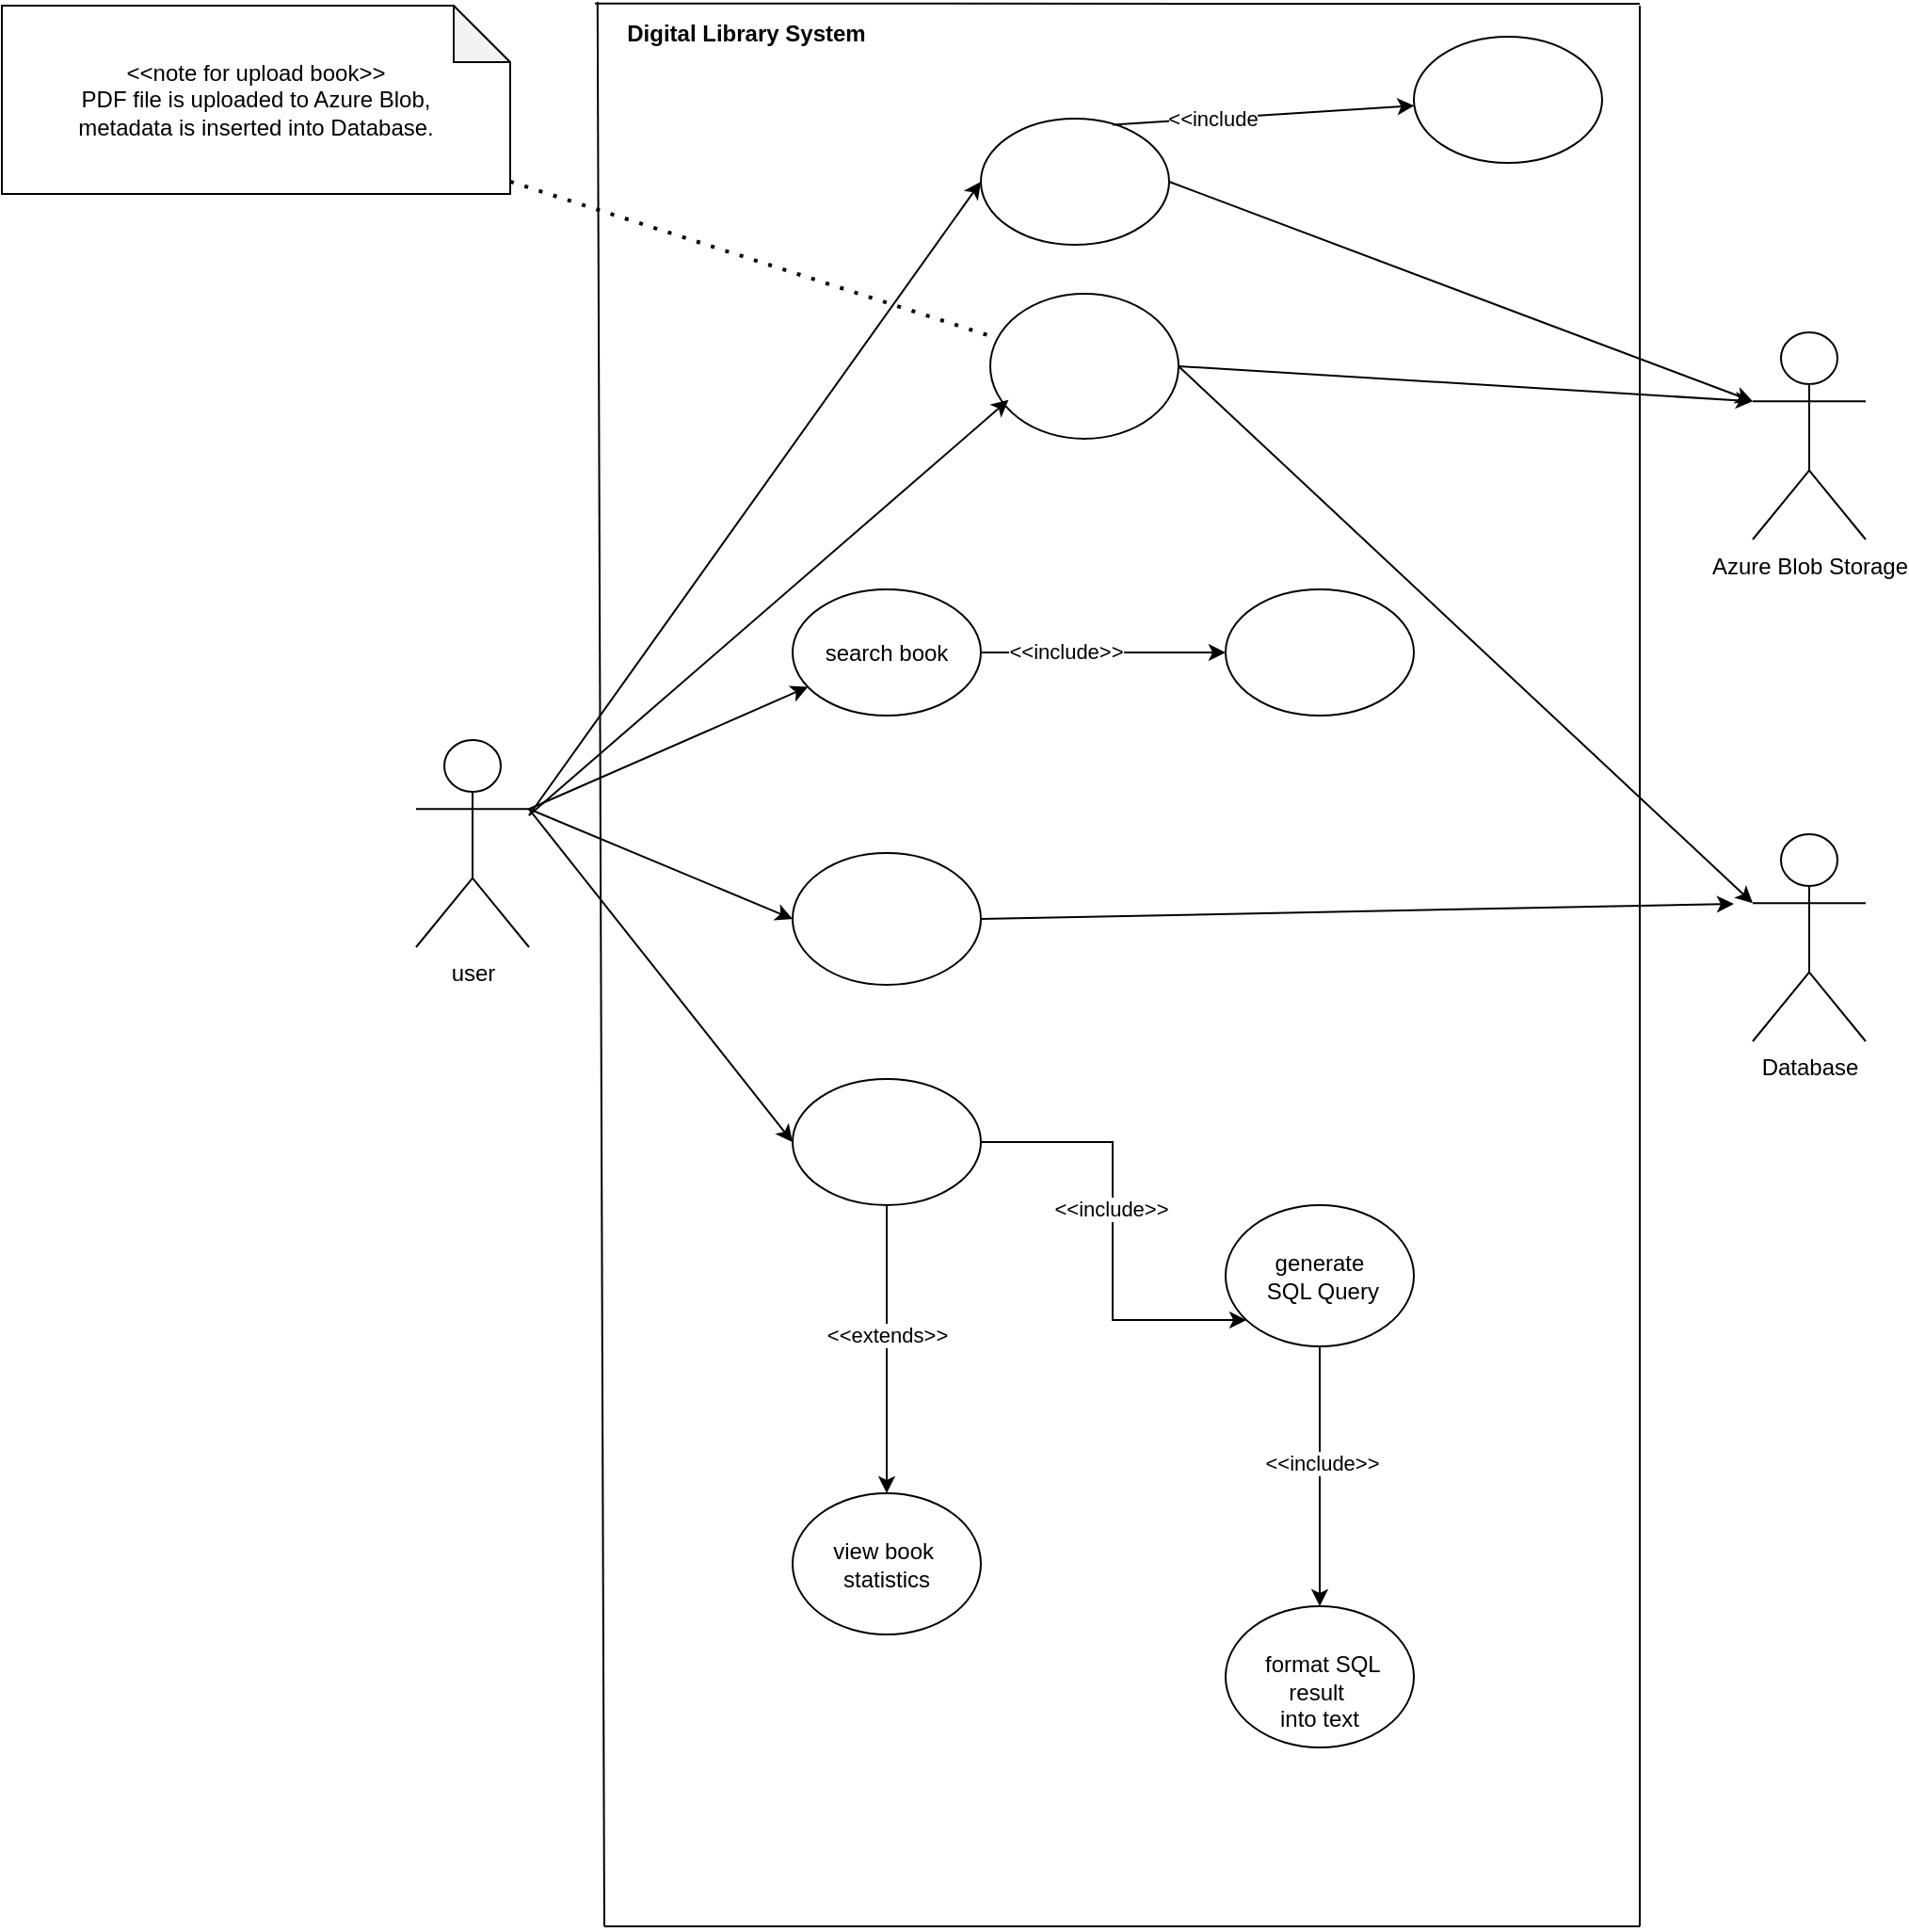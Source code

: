 <mxfile version="26.2.13">
  <diagram name="Page-1" id="1VFUJMWtASN7bPdzfKM9">
    <mxGraphModel dx="2137" dy="2027" grid="0" gridSize="10" guides="1" tooltips="1" connect="1" arrows="1" fold="1" page="1" pageScale="1" pageWidth="850" pageHeight="1100" math="0" shadow="0">
      <root>
        <mxCell id="0" />
        <mxCell id="1" parent="0" />
        <mxCell id="RGLvo1fD2Tz0ZzWC8whz-1" value="user" style="shape=umlActor;verticalLabelPosition=bottom;verticalAlign=top;html=1;outlineConnect=0;" vertex="1" parent="1">
          <mxGeometry x="20" y="160" width="60" height="110" as="geometry" />
        </mxCell>
        <mxCell id="RGLvo1fD2Tz0ZzWC8whz-18" value="&lt;span style=&quot;text-wrap-mode: nowrap;&quot;&gt;search book&lt;/span&gt;" style="ellipse;whiteSpace=wrap;html=1;" vertex="1" parent="1">
          <mxGeometry x="220" y="80" width="100" height="67" as="geometry" />
        </mxCell>
        <mxCell id="RGLvo1fD2Tz0ZzWC8whz-21" value="&lt;font&gt;&lt;span style=&quot;caret-color: rgb(18, 18, 18); text-wrap-mode: nowrap; color: light-dark(rgb(255, 255, 255), rgb(255, 255, 255));&quot;&gt;filter book&lt;/span&gt;&lt;/font&gt;" style="ellipse;whiteSpace=wrap;html=1;" vertex="1" parent="1">
          <mxGeometry x="450" y="80" width="100" height="67" as="geometry" />
        </mxCell>
        <mxCell id="RGLvo1fD2Tz0ZzWC8whz-71" style="edgeStyle=orthogonalEdgeStyle;rounded=0;orthogonalLoop=1;jettySize=auto;html=1;exitX=1;exitY=0.5;exitDx=0;exitDy=0;" edge="1" parent="1" source="RGLvo1fD2Tz0ZzWC8whz-22" target="RGLvo1fD2Tz0ZzWC8whz-23">
          <mxGeometry relative="1" as="geometry">
            <Array as="points">
              <mxPoint x="390" y="374" />
              <mxPoint x="390" y="468" />
            </Array>
          </mxGeometry>
        </mxCell>
        <mxCell id="RGLvo1fD2Tz0ZzWC8whz-72" value="&amp;lt;&amp;lt;include&amp;gt;&amp;gt;" style="edgeLabel;html=1;align=center;verticalAlign=middle;resizable=0;points=[];" vertex="1" connectable="0" parent="RGLvo1fD2Tz0ZzWC8whz-71">
          <mxGeometry x="-0.108" y="-1" relative="1" as="geometry">
            <mxPoint as="offset" />
          </mxGeometry>
        </mxCell>
        <mxCell id="RGLvo1fD2Tz0ZzWC8whz-22" value="&lt;font&gt;&lt;span style=&quot;caret-color: rgb(18, 18, 18); text-wrap-mode: nowrap; color: light-dark(rgb(255, 255, 255), rgb(255, 255, 255));&quot;&gt;ask AI Librarian&lt;/span&gt;&lt;/font&gt;" style="ellipse;whiteSpace=wrap;html=1;" vertex="1" parent="1">
          <mxGeometry x="220" y="340" width="100" height="67" as="geometry" />
        </mxCell>
        <mxCell id="RGLvo1fD2Tz0ZzWC8whz-69" style="edgeStyle=orthogonalEdgeStyle;rounded=0;orthogonalLoop=1;jettySize=auto;html=1;exitX=0.5;exitY=1;exitDx=0;exitDy=0;entryX=0.5;entryY=0;entryDx=0;entryDy=0;" edge="1" parent="1" source="RGLvo1fD2Tz0ZzWC8whz-23" target="RGLvo1fD2Tz0ZzWC8whz-64">
          <mxGeometry relative="1" as="geometry" />
        </mxCell>
        <mxCell id="RGLvo1fD2Tz0ZzWC8whz-70" value="&amp;lt;&amp;lt;include&amp;gt;&amp;gt;" style="edgeLabel;html=1;align=center;verticalAlign=middle;resizable=0;points=[];" vertex="1" connectable="0" parent="RGLvo1fD2Tz0ZzWC8whz-69">
          <mxGeometry x="-0.117" y="1" relative="1" as="geometry">
            <mxPoint y="1" as="offset" />
          </mxGeometry>
        </mxCell>
        <mxCell id="RGLvo1fD2Tz0ZzWC8whz-23" value="&lt;span style=&quot;caret-color: rgb(255, 255, 255); font-family: Helvetica; font-size: 12px; font-style: normal; font-variant-caps: normal; font-weight: 400; letter-spacing: normal; text-indent: 0px; text-transform: none; white-space: nowrap; word-spacing: 0px; -webkit-text-stroke-width: 0px; text-decoration: none; float: none; color: light-dark(rgb(0, 0, 0), rgb(255, 255, 255)); display: inline !important;&quot;&gt;generate&lt;/span&gt;&lt;div&gt;&lt;span style=&quot;caret-color: rgb(255, 255, 255); font-family: Helvetica; font-size: 12px; font-style: normal; font-variant-caps: normal; font-weight: 400; letter-spacing: normal; text-indent: 0px; text-transform: none; white-space: nowrap; word-spacing: 0px; -webkit-text-stroke-width: 0px; text-decoration: none; float: none; color: light-dark(rgb(0, 0, 0), rgb(255, 255, 255)); display: inline !important;&quot;&gt;&amp;nbsp;SQL Query&lt;/span&gt;&lt;/div&gt;" style="ellipse;whiteSpace=wrap;html=1;align=center;" vertex="1" parent="1">
          <mxGeometry x="450" y="407" width="100" height="75" as="geometry" />
        </mxCell>
        <mxCell id="RGLvo1fD2Tz0ZzWC8whz-24" value="&lt;span style=&quot;caret-color: rgb(255, 255, 255); font-family: Helvetica; font-size: 12px; font-style: normal; font-variant-caps: normal; font-weight: 400; letter-spacing: normal; text-align: center; text-indent: 0px; text-transform: none; white-space: nowrap; word-spacing: 0px; -webkit-text-stroke-width: 0px; text-decoration: none; float: none; color: light-dark(rgb(255, 255, 255), rgb(255, 255, 255)); display: inline !important;&quot;&gt;view authors&lt;/span&gt;" style="ellipse;whiteSpace=wrap;html=1;" vertex="1" parent="1">
          <mxGeometry x="220" y="220" width="100" height="70" as="geometry" />
        </mxCell>
        <mxCell id="RGLvo1fD2Tz0ZzWC8whz-28" style="edgeStyle=orthogonalEdgeStyle;rounded=0;orthogonalLoop=1;jettySize=auto;html=1;exitX=1;exitY=0.5;exitDx=0;exitDy=0;" edge="1" parent="1" source="RGLvo1fD2Tz0ZzWC8whz-18" target="RGLvo1fD2Tz0ZzWC8whz-21">
          <mxGeometry relative="1" as="geometry">
            <mxPoint x="450" y="173" as="targetPoint" />
          </mxGeometry>
        </mxCell>
        <mxCell id="RGLvo1fD2Tz0ZzWC8whz-31" value="&amp;lt;&amp;lt;include&amp;gt;&amp;gt;" style="edgeLabel;html=1;align=center;verticalAlign=middle;resizable=0;points=[];" vertex="1" connectable="0" parent="RGLvo1fD2Tz0ZzWC8whz-28">
          <mxGeometry x="-0.316" y="1" relative="1" as="geometry">
            <mxPoint as="offset" />
          </mxGeometry>
        </mxCell>
        <mxCell id="RGLvo1fD2Tz0ZzWC8whz-38" value="" style="endArrow=none;html=1;rounded=0;entryX=-0.024;entryY=-0.067;entryDx=0;entryDy=0;entryPerimeter=0;" edge="1" parent="1" target="RGLvo1fD2Tz0ZzWC8whz-50">
          <mxGeometry width="50" height="50" relative="1" as="geometry">
            <mxPoint x="120" y="790" as="sourcePoint" />
            <mxPoint x="120" y="20" as="targetPoint" />
          </mxGeometry>
        </mxCell>
        <mxCell id="RGLvo1fD2Tz0ZzWC8whz-41" value="" style="endArrow=none;html=1;rounded=0;" edge="1" parent="1">
          <mxGeometry width="50" height="50" relative="1" as="geometry">
            <mxPoint x="670" y="-231" as="sourcePoint" />
            <mxPoint x="115" y="-231.11" as="targetPoint" />
          </mxGeometry>
        </mxCell>
        <mxCell id="RGLvo1fD2Tz0ZzWC8whz-42" value="" style="endArrow=none;html=1;rounded=0;" edge="1" parent="1">
          <mxGeometry width="50" height="50" relative="1" as="geometry">
            <mxPoint x="120" y="790" as="sourcePoint" />
            <mxPoint x="670" y="790" as="targetPoint" />
          </mxGeometry>
        </mxCell>
        <mxCell id="RGLvo1fD2Tz0ZzWC8whz-43" value="" style="endArrow=none;html=1;rounded=0;" edge="1" parent="1">
          <mxGeometry width="50" height="50" relative="1" as="geometry">
            <mxPoint x="670" y="790" as="sourcePoint" />
            <mxPoint x="670" y="-230" as="targetPoint" />
          </mxGeometry>
        </mxCell>
        <mxCell id="RGLvo1fD2Tz0ZzWC8whz-45" value="" style="endArrow=classic;html=1;rounded=0;exitX=1;exitY=0.333;exitDx=0;exitDy=0;exitPerimeter=0;" edge="1" parent="1" source="RGLvo1fD2Tz0ZzWC8whz-1" target="RGLvo1fD2Tz0ZzWC8whz-18">
          <mxGeometry width="50" height="50" relative="1" as="geometry">
            <mxPoint x="380" y="350" as="sourcePoint" />
            <mxPoint x="430" y="300" as="targetPoint" />
          </mxGeometry>
        </mxCell>
        <mxCell id="RGLvo1fD2Tz0ZzWC8whz-47" value="" style="endArrow=classic;html=1;rounded=0;exitX=1;exitY=0.333;exitDx=0;exitDy=0;exitPerimeter=0;entryX=0;entryY=0.5;entryDx=0;entryDy=0;" edge="1" parent="1" source="RGLvo1fD2Tz0ZzWC8whz-1" target="RGLvo1fD2Tz0ZzWC8whz-22">
          <mxGeometry width="50" height="50" relative="1" as="geometry">
            <mxPoint x="40" y="275" as="sourcePoint" />
            <mxPoint x="188" y="210" as="targetPoint" />
          </mxGeometry>
        </mxCell>
        <mxCell id="RGLvo1fD2Tz0ZzWC8whz-48" value="" style="endArrow=classic;html=1;rounded=0;entryX=0;entryY=0.5;entryDx=0;entryDy=0;exitX=1;exitY=0.333;exitDx=0;exitDy=0;exitPerimeter=0;" edge="1" parent="1" source="RGLvo1fD2Tz0ZzWC8whz-1" target="RGLvo1fD2Tz0ZzWC8whz-24">
          <mxGeometry width="50" height="50" relative="1" as="geometry">
            <mxPoint x="80" y="200" as="sourcePoint" />
            <mxPoint x="248" y="152" as="targetPoint" />
          </mxGeometry>
        </mxCell>
        <mxCell id="RGLvo1fD2Tz0ZzWC8whz-50" value="&lt;b&gt;Digital Library System&lt;/b&gt;" style="text;html=1;align=center;verticalAlign=middle;resizable=0;points=[];autosize=1;strokeColor=none;fillColor=none;" vertex="1" parent="1">
          <mxGeometry x="120" y="-230" width="150" height="30" as="geometry" />
        </mxCell>
        <mxCell id="RGLvo1fD2Tz0ZzWC8whz-54" value="Azure Blob Storage" style="shape=umlActor;verticalLabelPosition=bottom;verticalAlign=top;html=1;outlineConnect=0;" vertex="1" parent="1">
          <mxGeometry x="730" y="-56.5" width="60" height="110" as="geometry" />
        </mxCell>
        <mxCell id="RGLvo1fD2Tz0ZzWC8whz-58" value="Database" style="shape=umlActor;verticalLabelPosition=bottom;verticalAlign=top;html=1;outlineConnect=0;" vertex="1" parent="1">
          <mxGeometry x="730" y="210" width="60" height="110" as="geometry" />
        </mxCell>
        <mxCell id="RGLvo1fD2Tz0ZzWC8whz-59" value="&lt;span style=&quot;caret-color: rgb(255, 255, 255); font-family: Helvetica; font-size: 12px; font-style: normal; font-variant-caps: normal; font-weight: 400; letter-spacing: normal; text-align: center; text-indent: 0px; text-transform: none; white-space: nowrap; word-spacing: 0px; -webkit-text-stroke-width: 0px; text-decoration: none; float: none; color: light-dark(rgb(255, 255, 255), rgb(255, 255, 255)); display: inline !important;&quot;&gt;upload book&lt;/span&gt;" style="ellipse;whiteSpace=wrap;html=1;" vertex="1" parent="1">
          <mxGeometry x="325" y="-77" width="100" height="77" as="geometry" />
        </mxCell>
        <mxCell id="RGLvo1fD2Tz0ZzWC8whz-60" value="&lt;span style=&quot;caret-color: rgb(255, 255, 255); font-family: Helvetica; font-size: 12px; font-style: normal; font-variant-caps: normal; font-weight: 400; letter-spacing: normal; text-align: center; text-indent: 0px; text-transform: none; white-space: nowrap; word-spacing: 0px; -webkit-text-stroke-width: 0px; text-decoration: none; float: none; color: light-dark(rgb(255, 255, 255), rgb(255, 255, 255)); display: inline !important;&quot;&gt;download book&lt;/span&gt;" style="ellipse;whiteSpace=wrap;html=1;" vertex="1" parent="1">
          <mxGeometry x="320" y="-170" width="100" height="67" as="geometry" />
        </mxCell>
        <mxCell id="RGLvo1fD2Tz0ZzWC8whz-61" value="" style="endArrow=classic;html=1;rounded=0;entryX=0.097;entryY=0.732;entryDx=0;entryDy=0;entryPerimeter=0;" edge="1" parent="1" target="RGLvo1fD2Tz0ZzWC8whz-59">
          <mxGeometry width="50" height="50" relative="1" as="geometry">
            <mxPoint x="80" y="200" as="sourcePoint" />
            <mxPoint x="210" y="13.5" as="targetPoint" />
          </mxGeometry>
        </mxCell>
        <mxCell id="RGLvo1fD2Tz0ZzWC8whz-64" value="&lt;div&gt;&lt;font&gt;&lt;span style=&quot;caret-color: rgb(18, 18, 18); text-wrap-mode: nowrap; color: light-dark(rgb(0, 0, 0), rgb(255, 255, 255));&quot;&gt;&lt;br&gt;&lt;/span&gt;&lt;/font&gt;&lt;/div&gt;&lt;font&gt;&lt;span style=&quot;caret-color: rgb(18, 18, 18); text-wrap-mode: nowrap; color: light-dark(rgb(0, 0, 0), rgb(255, 255, 255));&quot;&gt;&amp;nbsp;format SQL result&amp;nbsp;&lt;/span&gt;&lt;/font&gt;&lt;div&gt;&lt;font&gt;&lt;span style=&quot;caret-color: rgb(18, 18, 18); text-wrap-mode: nowrap; color: light-dark(rgb(0, 0, 0), rgb(255, 255, 255));&quot;&gt;into text&lt;/span&gt;&lt;/font&gt;&lt;/div&gt;" style="ellipse;whiteSpace=wrap;html=1;align=center;" vertex="1" parent="1">
          <mxGeometry x="450" y="620" width="100" height="75" as="geometry" />
        </mxCell>
        <mxCell id="RGLvo1fD2Tz0ZzWC8whz-75" value="" style="endArrow=classic;html=1;rounded=0;entryX=0;entryY=0.333;entryDx=0;entryDy=0;entryPerimeter=0;exitX=1;exitY=0.5;exitDx=0;exitDy=0;" edge="1" parent="1" source="RGLvo1fD2Tz0ZzWC8whz-60" target="RGLvo1fD2Tz0ZzWC8whz-54">
          <mxGeometry width="50" height="50" relative="1" as="geometry">
            <mxPoint x="500" y="-50" as="sourcePoint" />
            <mxPoint x="550" y="-100" as="targetPoint" />
          </mxGeometry>
        </mxCell>
        <mxCell id="RGLvo1fD2Tz0ZzWC8whz-76" value="" style="endArrow=classic;html=1;rounded=0;entryX=0;entryY=0.333;entryDx=0;entryDy=0;entryPerimeter=0;exitX=1;exitY=0.5;exitDx=0;exitDy=0;" edge="1" parent="1" source="RGLvo1fD2Tz0ZzWC8whz-59" target="RGLvo1fD2Tz0ZzWC8whz-54">
          <mxGeometry width="50" height="50" relative="1" as="geometry">
            <mxPoint x="420" y="50" as="sourcePoint" />
            <mxPoint x="470" as="targetPoint" />
          </mxGeometry>
        </mxCell>
        <mxCell id="RGLvo1fD2Tz0ZzWC8whz-79" value="" style="endArrow=classic;html=1;rounded=0;exitX=1;exitY=0.5;exitDx=0;exitDy=0;" edge="1" parent="1" source="RGLvo1fD2Tz0ZzWC8whz-24">
          <mxGeometry width="50" height="50" relative="1" as="geometry">
            <mxPoint x="470" y="280" as="sourcePoint" />
            <mxPoint x="720" y="247" as="targetPoint" />
          </mxGeometry>
        </mxCell>
        <mxCell id="RGLvo1fD2Tz0ZzWC8whz-81" value="" style="endArrow=classic;html=1;rounded=0;entryX=0;entryY=0.333;entryDx=0;entryDy=0;entryPerimeter=0;exitX=1;exitY=0.5;exitDx=0;exitDy=0;" edge="1" parent="1" source="RGLvo1fD2Tz0ZzWC8whz-59" target="RGLvo1fD2Tz0ZzWC8whz-58">
          <mxGeometry width="50" height="50" relative="1" as="geometry">
            <mxPoint x="450" y="50" as="sourcePoint" />
            <mxPoint x="500" as="targetPoint" />
          </mxGeometry>
        </mxCell>
        <mxCell id="RGLvo1fD2Tz0ZzWC8whz-82" value="&lt;div&gt;&amp;lt;&amp;lt;note for upload book&amp;gt;&amp;gt;&lt;/div&gt;&lt;div&gt;PDF file is uploaded to Azure Blob,&lt;/div&gt;&lt;div&gt;metadata is inserted into Database.&lt;/div&gt;" style="shape=note;whiteSpace=wrap;html=1;backgroundOutline=1;darkOpacity=0.05;" vertex="1" parent="1">
          <mxGeometry x="-200" y="-230" width="270" height="100" as="geometry" />
        </mxCell>
        <mxCell id="RGLvo1fD2Tz0ZzWC8whz-83" value="" style="endArrow=none;dashed=1;html=1;dashPattern=1 3;strokeWidth=2;rounded=0;" edge="1" parent="1" source="RGLvo1fD2Tz0ZzWC8whz-82" target="RGLvo1fD2Tz0ZzWC8whz-59">
          <mxGeometry width="50" height="50" relative="1" as="geometry">
            <mxPoint x="-10" y="-20" as="sourcePoint" />
            <mxPoint x="40" y="-70" as="targetPoint" />
          </mxGeometry>
        </mxCell>
        <mxCell id="RGLvo1fD2Tz0ZzWC8whz-84" value="" style="endArrow=classic;html=1;rounded=0;entryX=0;entryY=0.5;entryDx=0;entryDy=0;" edge="1" parent="1" target="RGLvo1fD2Tz0ZzWC8whz-60">
          <mxGeometry width="50" height="50" relative="1" as="geometry">
            <mxPoint x="80" y="200" as="sourcePoint" />
            <mxPoint x="130" y="120" as="targetPoint" />
          </mxGeometry>
        </mxCell>
        <mxCell id="RGLvo1fD2Tz0ZzWC8whz-85" value="&lt;span style=&quot;color: light-dark(rgb(0, 0, 0), rgb(255, 255, 255));&quot;&gt;&lt;font&gt;&lt;span style=&quot;caret-color: rgb(18, 18, 18); text-wrap-mode: nowrap;&quot;&gt;view boo&lt;/span&gt;&lt;/font&gt;&lt;span style=&quot;caret-color: rgb(222, 222, 222); white-space: nowrap;&quot;&gt;k&amp;nbsp;&lt;/span&gt;&lt;/span&gt;&lt;div&gt;&lt;span style=&quot;caret-color: rgb(222, 222, 222); white-space: nowrap; color: light-dark(rgb(0, 0, 0), rgb(255, 255, 255));&quot;&gt;statistics&lt;/span&gt;&lt;/div&gt;" style="ellipse;whiteSpace=wrap;html=1;align=center;" vertex="1" parent="1">
          <mxGeometry x="220" y="560" width="100" height="75" as="geometry" />
        </mxCell>
        <mxCell id="RGLvo1fD2Tz0ZzWC8whz-86" value="" style="endArrow=classic;html=1;rounded=0;exitX=0.5;exitY=1;exitDx=0;exitDy=0;" edge="1" parent="1" source="RGLvo1fD2Tz0ZzWC8whz-22" target="RGLvo1fD2Tz0ZzWC8whz-85">
          <mxGeometry width="50" height="50" relative="1" as="geometry">
            <mxPoint x="290" y="510" as="sourcePoint" />
            <mxPoint x="340" y="460" as="targetPoint" />
          </mxGeometry>
        </mxCell>
        <mxCell id="RGLvo1fD2Tz0ZzWC8whz-87" value="&amp;lt;&amp;lt;extends&amp;gt;&amp;gt;" style="edgeLabel;html=1;align=center;verticalAlign=middle;resizable=0;points=[];" vertex="1" connectable="0" parent="RGLvo1fD2Tz0ZzWC8whz-86">
          <mxGeometry x="-0.106" relative="1" as="geometry">
            <mxPoint as="offset" />
          </mxGeometry>
        </mxCell>
        <mxCell id="RGLvo1fD2Tz0ZzWC8whz-88" value="&lt;span style=&quot;caret-color: rgb(255, 255, 255); font-family: Helvetica; font-size: 12px; font-style: normal; font-variant-caps: normal; font-weight: 400; letter-spacing: normal; text-align: center; text-indent: 0px; text-transform: none; white-space: nowrap; word-spacing: 0px; -webkit-text-stroke-width: 0px; text-decoration: none; float: none; color: light-dark(rgb(255, 255, 255), rgb(255, 255, 255)); display: inline !important;&quot;&gt;generate&lt;/span&gt;&lt;div&gt;&lt;font&gt;&lt;span style=&quot;caret-color: rgb(18, 18, 18); text-wrap-mode: nowrap; color: light-dark(rgb(255, 255, 255), rgb(255, 255, 255));&quot;&gt;secure link[SAS]&lt;/span&gt;&lt;/font&gt;&lt;/div&gt;" style="ellipse;whiteSpace=wrap;html=1;" vertex="1" parent="1">
          <mxGeometry x="550" y="-213.5" width="100" height="67" as="geometry" />
        </mxCell>
        <mxCell id="RGLvo1fD2Tz0ZzWC8whz-89" value="" style="endArrow=classic;html=1;rounded=0;exitX=0.699;exitY=0.049;exitDx=0;exitDy=0;exitPerimeter=0;" edge="1" parent="1" source="RGLvo1fD2Tz0ZzWC8whz-60" target="RGLvo1fD2Tz0ZzWC8whz-88">
          <mxGeometry width="50" height="50" relative="1" as="geometry">
            <mxPoint x="400" y="-160" as="sourcePoint" />
            <mxPoint x="450" y="-210" as="targetPoint" />
          </mxGeometry>
        </mxCell>
        <mxCell id="RGLvo1fD2Tz0ZzWC8whz-90" value="&amp;lt;&amp;lt;include" style="edgeLabel;html=1;align=center;verticalAlign=middle;resizable=0;points=[];" vertex="1" connectable="0" parent="RGLvo1fD2Tz0ZzWC8whz-89">
          <mxGeometry x="-0.339" relative="1" as="geometry">
            <mxPoint as="offset" />
          </mxGeometry>
        </mxCell>
      </root>
    </mxGraphModel>
  </diagram>
</mxfile>
